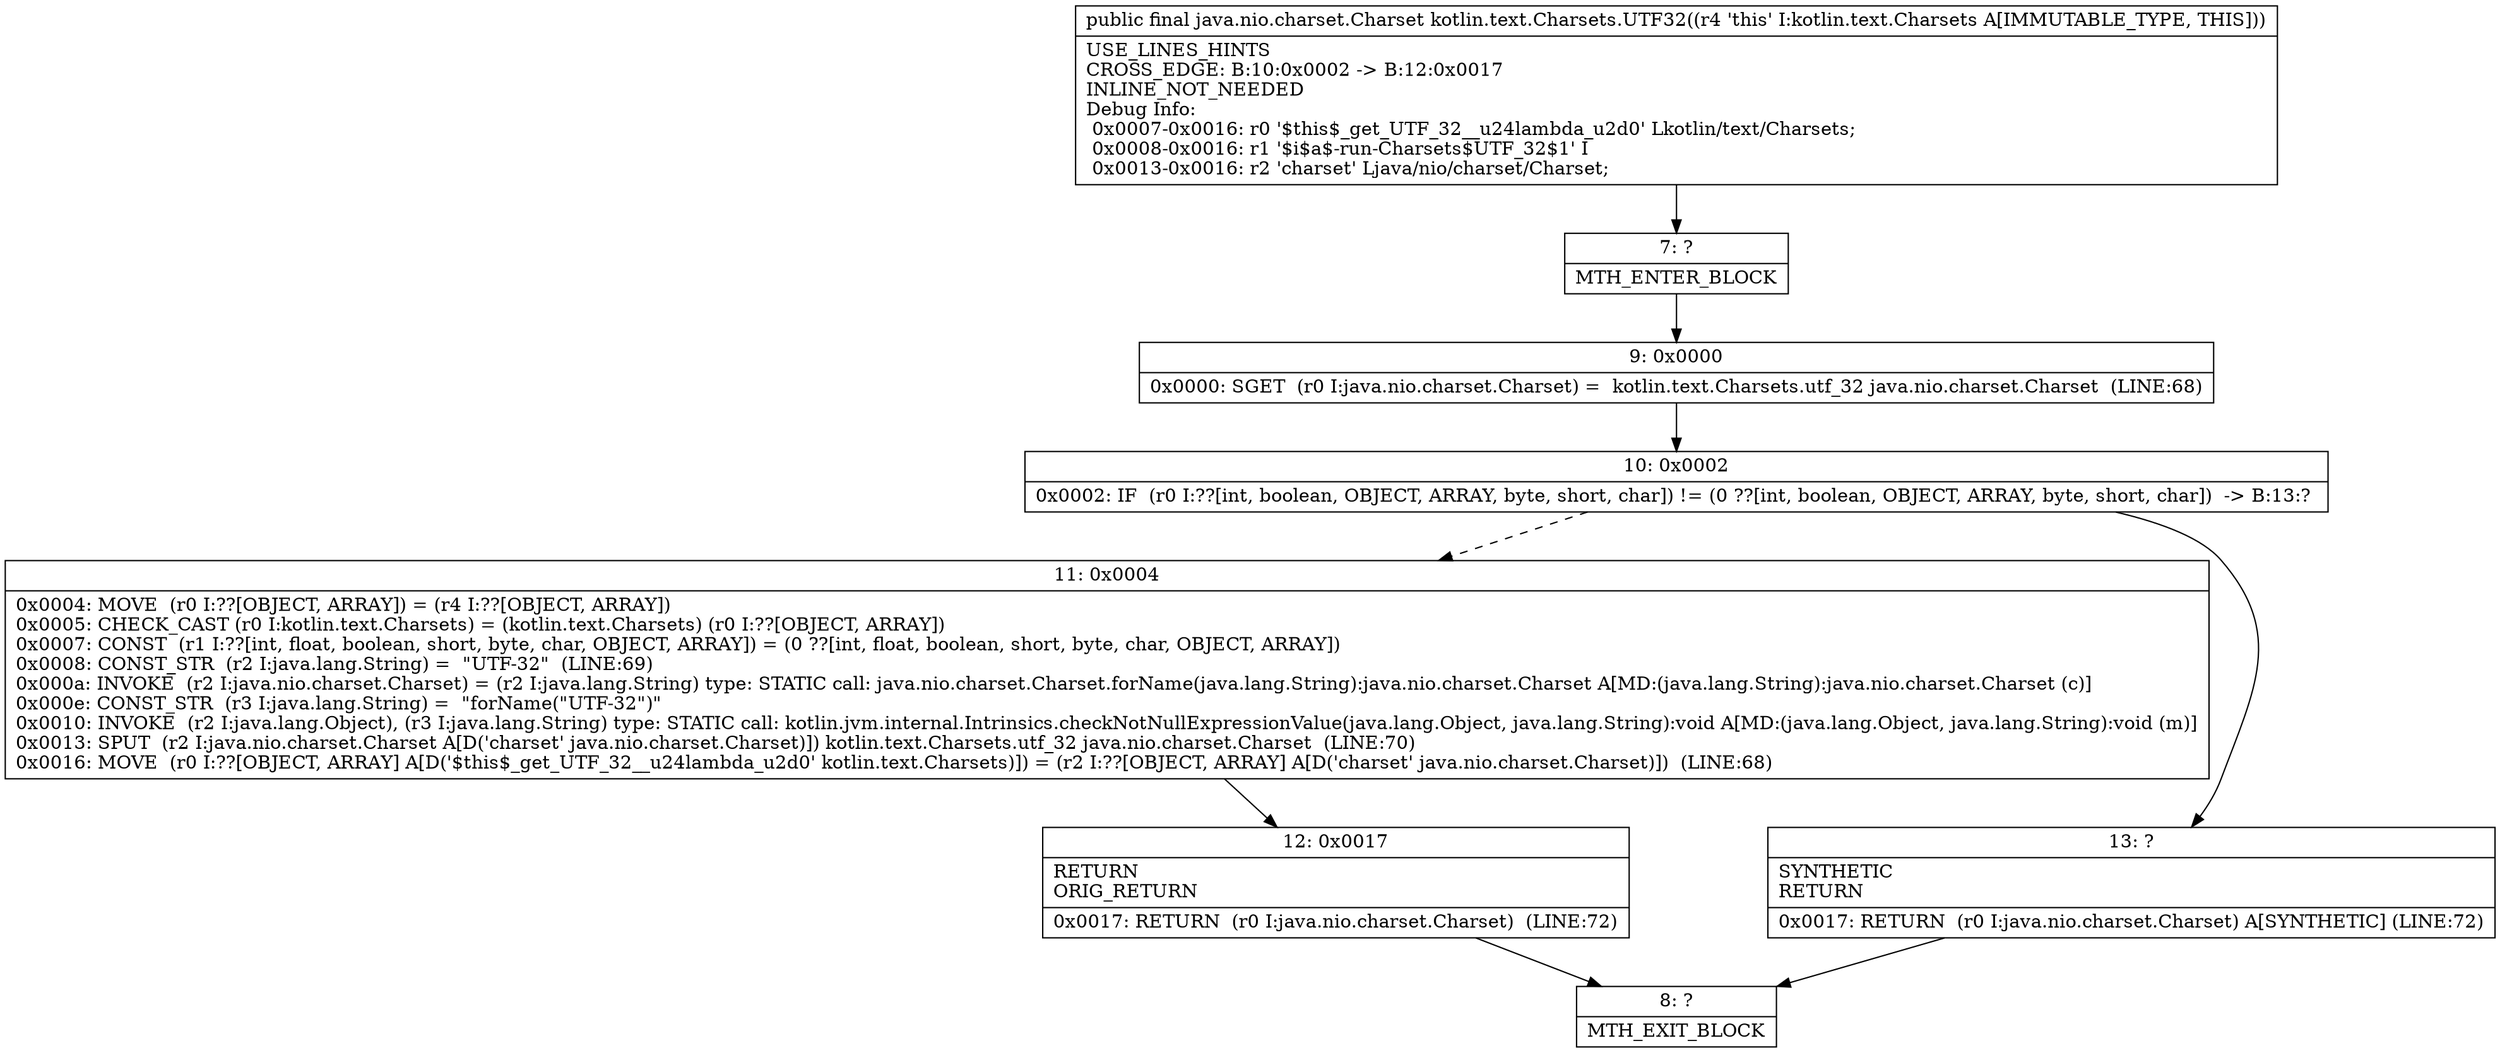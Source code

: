 digraph "CFG forkotlin.text.Charsets.UTF32()Ljava\/nio\/charset\/Charset;" {
Node_7 [shape=record,label="{7\:\ ?|MTH_ENTER_BLOCK\l}"];
Node_9 [shape=record,label="{9\:\ 0x0000|0x0000: SGET  (r0 I:java.nio.charset.Charset) =  kotlin.text.Charsets.utf_32 java.nio.charset.Charset  (LINE:68)\l}"];
Node_10 [shape=record,label="{10\:\ 0x0002|0x0002: IF  (r0 I:??[int, boolean, OBJECT, ARRAY, byte, short, char]) != (0 ??[int, boolean, OBJECT, ARRAY, byte, short, char])  \-\> B:13:? \l}"];
Node_11 [shape=record,label="{11\:\ 0x0004|0x0004: MOVE  (r0 I:??[OBJECT, ARRAY]) = (r4 I:??[OBJECT, ARRAY]) \l0x0005: CHECK_CAST (r0 I:kotlin.text.Charsets) = (kotlin.text.Charsets) (r0 I:??[OBJECT, ARRAY]) \l0x0007: CONST  (r1 I:??[int, float, boolean, short, byte, char, OBJECT, ARRAY]) = (0 ??[int, float, boolean, short, byte, char, OBJECT, ARRAY]) \l0x0008: CONST_STR  (r2 I:java.lang.String) =  \"UTF\-32\"  (LINE:69)\l0x000a: INVOKE  (r2 I:java.nio.charset.Charset) = (r2 I:java.lang.String) type: STATIC call: java.nio.charset.Charset.forName(java.lang.String):java.nio.charset.Charset A[MD:(java.lang.String):java.nio.charset.Charset (c)]\l0x000e: CONST_STR  (r3 I:java.lang.String) =  \"forName(\"UTF\-32\")\" \l0x0010: INVOKE  (r2 I:java.lang.Object), (r3 I:java.lang.String) type: STATIC call: kotlin.jvm.internal.Intrinsics.checkNotNullExpressionValue(java.lang.Object, java.lang.String):void A[MD:(java.lang.Object, java.lang.String):void (m)]\l0x0013: SPUT  (r2 I:java.nio.charset.Charset A[D('charset' java.nio.charset.Charset)]) kotlin.text.Charsets.utf_32 java.nio.charset.Charset  (LINE:70)\l0x0016: MOVE  (r0 I:??[OBJECT, ARRAY] A[D('$this$_get_UTF_32__u24lambda_u2d0' kotlin.text.Charsets)]) = (r2 I:??[OBJECT, ARRAY] A[D('charset' java.nio.charset.Charset)])  (LINE:68)\l}"];
Node_12 [shape=record,label="{12\:\ 0x0017|RETURN\lORIG_RETURN\l|0x0017: RETURN  (r0 I:java.nio.charset.Charset)  (LINE:72)\l}"];
Node_8 [shape=record,label="{8\:\ ?|MTH_EXIT_BLOCK\l}"];
Node_13 [shape=record,label="{13\:\ ?|SYNTHETIC\lRETURN\l|0x0017: RETURN  (r0 I:java.nio.charset.Charset) A[SYNTHETIC] (LINE:72)\l}"];
MethodNode[shape=record,label="{public final java.nio.charset.Charset kotlin.text.Charsets.UTF32((r4 'this' I:kotlin.text.Charsets A[IMMUTABLE_TYPE, THIS]))  | USE_LINES_HINTS\lCROSS_EDGE: B:10:0x0002 \-\> B:12:0x0017\lINLINE_NOT_NEEDED\lDebug Info:\l  0x0007\-0x0016: r0 '$this$_get_UTF_32__u24lambda_u2d0' Lkotlin\/text\/Charsets;\l  0x0008\-0x0016: r1 '$i$a$\-run\-Charsets$UTF_32$1' I\l  0x0013\-0x0016: r2 'charset' Ljava\/nio\/charset\/Charset;\l}"];
MethodNode -> Node_7;Node_7 -> Node_9;
Node_9 -> Node_10;
Node_10 -> Node_11[style=dashed];
Node_10 -> Node_13;
Node_11 -> Node_12;
Node_12 -> Node_8;
Node_13 -> Node_8;
}

